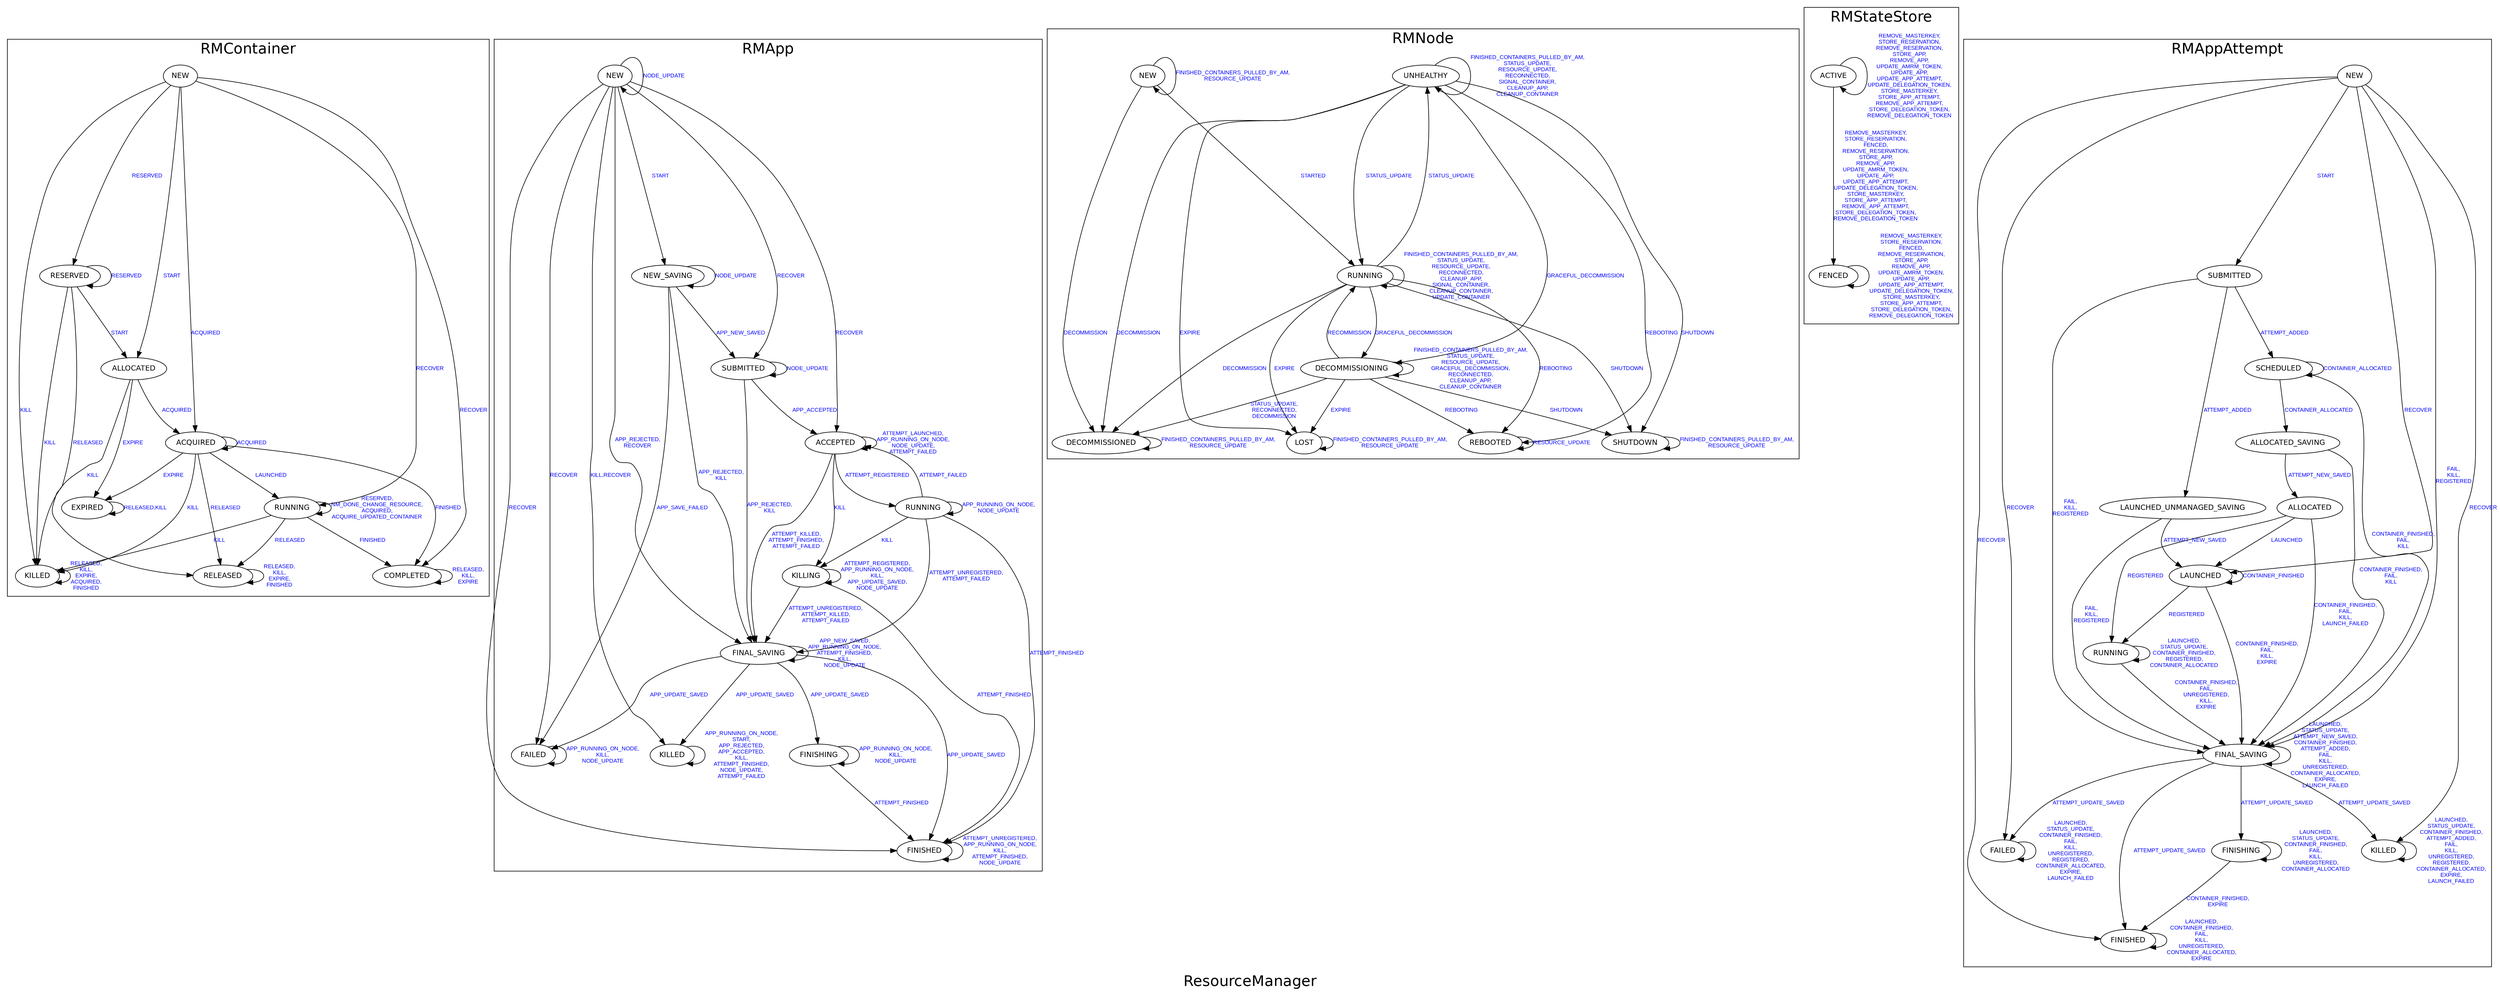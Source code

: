 digraph ResourceManager {
graph [ label="ResourceManager", fontsize=24, fontname=Helvetica];
node [fontsize=12, fontname=Helvetica];
edge [fontsize=9, fontcolor=blue, fontname=Arial];
subgraph cluster_RMContainer {
label="RMContainer"
  "RMContainer.KILLED" [ label = KILLED ];
  "RMContainer.KILLED" -> "RMContainer.KILLED" [ label = "RELEASED,\nKILL,\nEXPIRE,\nACQUIRED,\nFINISHED" ];
  "RMContainer.EXPIRED" [ label = EXPIRED ];
  "RMContainer.EXPIRED" -> "RMContainer.EXPIRED" [ label = "RELEASED,KILL" ];
  "RMContainer.RESERVED" [ label = RESERVED ];
  "RMContainer.RESERVED" -> "RMContainer.RELEASED" [ label = "RELEASED" ];
  "RMContainer.RESERVED" -> "RMContainer.RESERVED" [ label = "RESERVED" ];
  "RMContainer.RESERVED" -> "RMContainer.KILLED" [ label = "KILL" ];
  "RMContainer.RESERVED" -> "RMContainer.ALLOCATED" [ label = "START" ];
  "RMContainer.RUNNING" [ label = RUNNING ];
  "RMContainer.RUNNING" -> "RMContainer.RELEASED" [ label = "RELEASED" ];
  "RMContainer.RUNNING" -> "RMContainer.RUNNING" [ label = "RESERVED,\nNM_DONE_CHANGE_RESOURCE,\nACQUIRED,\nACQUIRE_UPDATED_CONTAINER" ];
  "RMContainer.RUNNING" -> "RMContainer.KILLED" [ label = "KILL" ];
  "RMContainer.RUNNING" -> "RMContainer.COMPLETED" [ label = "FINISHED" ];
  "RMContainer.COMPLETED" [ label = COMPLETED ];
  "RMContainer.COMPLETED" -> "RMContainer.COMPLETED" [ label = "RELEASED,\nKILL,\nEXPIRE" ];
  "RMContainer.ACQUIRED" [ label = ACQUIRED ];
  "RMContainer.ACQUIRED" -> "RMContainer.RELEASED" [ label = "RELEASED" ];
  "RMContainer.ACQUIRED" -> "RMContainer.RUNNING" [ label = "LAUNCHED" ];
  "RMContainer.ACQUIRED" -> "RMContainer.KILLED" [ label = "KILL" ];
  "RMContainer.ACQUIRED" -> "RMContainer.EXPIRED" [ label = "EXPIRE" ];
  "RMContainer.ACQUIRED" -> "RMContainer.ACQUIRED" [ label = "ACQUIRED" ];
  "RMContainer.ACQUIRED" -> "RMContainer.COMPLETED" [ label = "FINISHED" ];
  "RMContainer.RELEASED" [ label = RELEASED ];
  "RMContainer.RELEASED" -> "RMContainer.RELEASED" [ label = "RELEASED,\nKILL,\nEXPIRE,\nFINISHED" ];
  "RMContainer.ALLOCATED" [ label = ALLOCATED ];
  "RMContainer.ALLOCATED" -> "RMContainer.KILLED" [ label = "KILL" ];
  "RMContainer.ALLOCATED" -> "RMContainer.EXPIRED" [ label = "EXPIRE" ];
  "RMContainer.ALLOCATED" -> "RMContainer.ACQUIRED" [ label = "ACQUIRED" ];
  "RMContainer.NEW" [ label = NEW ];
  "RMContainer.NEW" -> "RMContainer.RESERVED" [ label = "RESERVED" ];
  "RMContainer.NEW" -> "RMContainer.KILLED" [ label = "KILL" ];
  "RMContainer.NEW" -> "RMContainer.ALLOCATED" [ label = "START" ];
  "RMContainer.NEW" -> "RMContainer.RUNNING" [ label = "RECOVER" ];
  "RMContainer.NEW" -> "RMContainer.COMPLETED" [ label = "RECOVER" ];
  "RMContainer.NEW" -> "RMContainer.ACQUIRED" [ label = "ACQUIRED" ];
}

subgraph cluster_RMApp {
label="RMApp"
  "RMApp.FAILED" [ label = FAILED ];
  "RMApp.FAILED" -> "RMApp.FAILED" [ label = "APP_RUNNING_ON_NODE,\nKILL,\nNODE_UPDATE" ];
  "RMApp.FINISHED" [ label = FINISHED ];
  "RMApp.FINISHED" -> "RMApp.FINISHED" [ label = "ATTEMPT_UNREGISTERED,\nAPP_RUNNING_ON_NODE,\nKILL,\nATTEMPT_FINISHED,\nNODE_UPDATE" ];
  "RMApp.NEW" [ label = NEW ];
  "RMApp.NEW" -> "RMApp.NEW_SAVING" [ label = "START" ];
  "RMApp.NEW" -> "RMApp.FINAL_SAVING" [ label = "APP_REJECTED,\nRECOVER" ];
  "RMApp.NEW" -> "RMApp.KILLED" [ label = "KILL,RECOVER" ];
  "RMApp.NEW" -> "RMApp.NEW" [ label = "NODE_UPDATE" ];
  "RMApp.NEW" -> "RMApp.SUBMITTED" [ label = "RECOVER" ];
  "RMApp.NEW" -> "RMApp.ACCEPTED" [ label = "RECOVER" ];
  "RMApp.NEW" -> "RMApp.FINISHED" [ label = "RECOVER" ];
  "RMApp.NEW" -> "RMApp.FAILED" [ label = "RECOVER" ];
  "RMApp.KILLED" [ label = KILLED ];
  "RMApp.KILLED" -> "RMApp.KILLED" [ label = "APP_RUNNING_ON_NODE,\nSTART,\nAPP_REJECTED,\nAPP_ACCEPTED,\nKILL,\nATTEMPT_FINISHED,\nNODE_UPDATE,\nATTEMPT_FAILED" ];
  "RMApp.SUBMITTED" [ label = SUBMITTED ];
  "RMApp.SUBMITTED" -> "RMApp.FINAL_SAVING" [ label = "APP_REJECTED,\nKILL" ];
  "RMApp.SUBMITTED" -> "RMApp.ACCEPTED" [ label = "APP_ACCEPTED" ];
  "RMApp.SUBMITTED" -> "RMApp.SUBMITTED" [ label = "NODE_UPDATE" ];
  "RMApp.ACCEPTED" [ label = ACCEPTED ];
  "RMApp.ACCEPTED" -> "RMApp.RUNNING" [ label = "ATTEMPT_REGISTERED" ];
  "RMApp.ACCEPTED" -> "RMApp.ACCEPTED" [ label = "ATTEMPT_LAUNCHED,\nAPP_RUNNING_ON_NODE,\nNODE_UPDATE,\nATTEMPT_FAILED" ];
  "RMApp.ACCEPTED" -> "RMApp.FINAL_SAVING" [ label = "ATTEMPT_KILLED,\nATTEMPT_FINISHED,\nATTEMPT_FAILED" ];
  "RMApp.ACCEPTED" -> "RMApp.KILLING" [ label = "KILL" ];
  "RMApp.RUNNING" [ label = RUNNING ];
  "RMApp.RUNNING" -> "RMApp.FINAL_SAVING" [ label = "ATTEMPT_UNREGISTERED,\nATTEMPT_FAILED" ];
  "RMApp.RUNNING" -> "RMApp.RUNNING" [ label = "APP_RUNNING_ON_NODE,\nNODE_UPDATE" ];
  "RMApp.RUNNING" -> "RMApp.FINISHED" [ label = "ATTEMPT_FINISHED" ];
  "RMApp.RUNNING" -> "RMApp.KILLING" [ label = "KILL" ];
  "RMApp.RUNNING" -> "RMApp.ACCEPTED" [ label = "ATTEMPT_FAILED" ];
  "RMApp.KILLING" [ label = KILLING ];
  "RMApp.KILLING" -> "RMApp.KILLING" [ label = "ATTEMPT_REGISTERED,\nAPP_RUNNING_ON_NODE,\nKILL,\nAPP_UPDATE_SAVED,\nNODE_UPDATE" ];
  "RMApp.KILLING" -> "RMApp.FINAL_SAVING" [ label = "ATTEMPT_UNREGISTERED,\nATTEMPT_KILLED,\nATTEMPT_FAILED" ];
  "RMApp.KILLING" -> "RMApp.FINISHED" [ label = "ATTEMPT_FINISHED" ];
  "RMApp.FINISHING" [ label = FINISHING ];
  "RMApp.FINISHING" -> "RMApp.FINISHING" [ label = "APP_RUNNING_ON_NODE,\nKILL,\nNODE_UPDATE" ];
  "RMApp.FINISHING" -> "RMApp.FINISHED" [ label = "ATTEMPT_FINISHED" ];
  "RMApp.FINAL_SAVING" [ label = FINAL_SAVING ];
  "RMApp.FINAL_SAVING" -> "RMApp.FINAL_SAVING" [ label = "APP_NEW_SAVED,\nAPP_RUNNING_ON_NODE,\nATTEMPT_FINISHED,\nKILL,\nNODE_UPDATE" ];
  "RMApp.FINAL_SAVING" -> "RMApp.FINISHING" [ label = "APP_UPDATE_SAVED" ];
  "RMApp.FINAL_SAVING" -> "RMApp.FINISHED" [ label = "APP_UPDATE_SAVED" ];
  "RMApp.FINAL_SAVING" -> "RMApp.FAILED" [ label = "APP_UPDATE_SAVED" ];
  "RMApp.FINAL_SAVING" -> "RMApp.KILLED" [ label = "APP_UPDATE_SAVED" ];
  "RMApp.NEW_SAVING" [ label = NEW_SAVING ];
  "RMApp.NEW_SAVING" -> "RMApp.SUBMITTED" [ label = "APP_NEW_SAVED" ];
  "RMApp.NEW_SAVING" -> "RMApp.FINAL_SAVING" [ label = "APP_REJECTED,\nKILL" ];
  "RMApp.NEW_SAVING" -> "RMApp.FAILED" [ label = "APP_SAVE_FAILED" ];
  "RMApp.NEW_SAVING" -> "RMApp.NEW_SAVING" [ label = "NODE_UPDATE" ];
}

subgraph cluster_RMNode {
label="RMNode"
  "RMNode.UNHEALTHY" [ label = UNHEALTHY ];
  "RMNode.UNHEALTHY" -> "RMNode.LOST" [ label = "EXPIRE" ];
  "RMNode.UNHEALTHY" -> "RMNode.UNHEALTHY" [ label = "FINISHED_CONTAINERS_PULLED_BY_AM,\nSTATUS_UPDATE,\nRESOURCE_UPDATE,\nRECONNECTED,\nSIGNAL_CONTAINER,\nCLEANUP_APP,\nCLEANUP_CONTAINER" ];
  "RMNode.UNHEALTHY" -> "RMNode.RUNNING" [ label = "STATUS_UPDATE" ];
  "RMNode.UNHEALTHY" -> "RMNode.DECOMMISSIONING" [ label = "GRACEFUL_DECOMMISSION" ];
  "RMNode.UNHEALTHY" -> "RMNode.REBOOTED" [ label = "REBOOTING" ];
  "RMNode.UNHEALTHY" -> "RMNode.SHUTDOWN" [ label = "SHUTDOWN" ];
  "RMNode.UNHEALTHY" -> "RMNode.DECOMMISSIONED" [ label = "DECOMMISSION" ];
  "RMNode.SHUTDOWN" [ label = SHUTDOWN ];
  "RMNode.SHUTDOWN" -> "RMNode.SHUTDOWN" [ label = "FINISHED_CONTAINERS_PULLED_BY_AM,\nRESOURCE_UPDATE" ];
  "RMNode.LOST" [ label = LOST ];
  "RMNode.LOST" -> "RMNode.LOST" [ label = "FINISHED_CONTAINERS_PULLED_BY_AM,\nRESOURCE_UPDATE" ];
  "RMNode.REBOOTED" [ label = REBOOTED ];
  "RMNode.REBOOTED" -> "RMNode.REBOOTED" [ label = "RESOURCE_UPDATE" ];
  "RMNode.NEW" [ label = NEW ];
  "RMNode.NEW" -> "RMNode.RUNNING" [ label = "STARTED" ];
  "RMNode.NEW" -> "RMNode.NEW" [ label = "FINISHED_CONTAINERS_PULLED_BY_AM,\nRESOURCE_UPDATE" ];
  "RMNode.NEW" -> "RMNode.DECOMMISSIONED" [ label = "DECOMMISSION" ];
  "RMNode.DECOMMISSIONED" [ label = DECOMMISSIONED ];
  "RMNode.DECOMMISSIONED" -> "RMNode.DECOMMISSIONED" [ label = "FINISHED_CONTAINERS_PULLED_BY_AM,\nRESOURCE_UPDATE" ];
  "RMNode.RUNNING" [ label = RUNNING ];
  "RMNode.RUNNING" -> "RMNode.RUNNING" [ label = "FINISHED_CONTAINERS_PULLED_BY_AM,\nSTATUS_UPDATE,\nRESOURCE_UPDATE,\nRECONNECTED,\nCLEANUP_APP,\nSIGNAL_CONTAINER,\nCLEANUP_CONTAINER,\nUPDATE_CONTAINER" ];
  "RMNode.RUNNING" -> "RMNode.UNHEALTHY" [ label = "STATUS_UPDATE" ];
  "RMNode.RUNNING" -> "RMNode.DECOMMISSIONING" [ label = "GRACEFUL_DECOMMISSION" ];
  "RMNode.RUNNING" -> "RMNode.REBOOTED" [ label = "REBOOTING" ];
  "RMNode.RUNNING" -> "RMNode.SHUTDOWN" [ label = "SHUTDOWN" ];
  "RMNode.RUNNING" -> "RMNode.DECOMMISSIONED" [ label = "DECOMMISSION" ];
  "RMNode.RUNNING" -> "RMNode.LOST" [ label = "EXPIRE" ];
  "RMNode.DECOMMISSIONING" [ label = DECOMMISSIONING ];
  "RMNode.DECOMMISSIONING" -> "RMNode.LOST" [ label = "EXPIRE" ];
  "RMNode.DECOMMISSIONING" -> "RMNode.DECOMMISSIONING" [ label = "FINISHED_CONTAINERS_PULLED_BY_AM,\nSTATUS_UPDATE,\nRESOURCE_UPDATE,\nGRACEFUL_DECOMMISSION,\nRECONNECTED,\nCLEANUP_APP,\nCLEANUP_CONTAINER" ];
  "RMNode.DECOMMISSIONING" -> "RMNode.RUNNING" [ label = "RECOMMISSION" ];
  "RMNode.DECOMMISSIONING" -> "RMNode.DECOMMISSIONED" [ label = "STATUS_UPDATE,\nRECONNECTED,\nDECOMMISSION" ];
  "RMNode.DECOMMISSIONING" -> "RMNode.REBOOTED" [ label = "REBOOTING" ];
  "RMNode.DECOMMISSIONING" -> "RMNode.SHUTDOWN" [ label = "SHUTDOWN" ];
}

subgraph cluster_RMStateStore {
label="RMStateStore"
  "RMStateStore.ACTIVE" [ label = ACTIVE ];
  "RMStateStore.ACTIVE" -> "RMStateStore.ACTIVE" [ label = "REMOVE_MASTERKEY,\nSTORE_RESERVATION,\nREMOVE_RESERVATION,\nSTORE_APP,\nREMOVE_APP,\nUPDATE_AMRM_TOKEN,\nUPDATE_APP,\nUPDATE_APP_ATTEMPT,\nUPDATE_DELEGATION_TOKEN,\nSTORE_MASTERKEY,\nSTORE_APP_ATTEMPT,\nREMOVE_APP_ATTEMPT,\nSTORE_DELEGATION_TOKEN,\nREMOVE_DELEGATION_TOKEN" ];
  "RMStateStore.ACTIVE" -> "RMStateStore.FENCED" [ label = "REMOVE_MASTERKEY,\nSTORE_RESERVATION,\nFENCED,\nREMOVE_RESERVATION,\nSTORE_APP,\nREMOVE_APP,\nUPDATE_AMRM_TOKEN,\nUPDATE_APP,\nUPDATE_APP_ATTEMPT,\nUPDATE_DELEGATION_TOKEN,\nSTORE_MASTERKEY,\nSTORE_APP_ATTEMPT,\nREMOVE_APP_ATTEMPT,\nSTORE_DELEGATION_TOKEN,\nREMOVE_DELEGATION_TOKEN" ];
  "RMStateStore.FENCED" [ label = FENCED ];
  "RMStateStore.FENCED" -> "RMStateStore.FENCED" [ label = "REMOVE_MASTERKEY,\nSTORE_RESERVATION,\nFENCED,\nREMOVE_RESERVATION,\nSTORE_APP,\nREMOVE_APP,\nUPDATE_AMRM_TOKEN,\nUPDATE_APP,\nUPDATE_APP_ATTEMPT,\nUPDATE_DELEGATION_TOKEN,\nSTORE_MASTERKEY,\nSTORE_APP_ATTEMPT,\nSTORE_DELEGATION_TOKEN,\nREMOVE_DELEGATION_TOKEN" ];
}

subgraph cluster_RMAppAttempt {
label="RMAppAttempt"
  "RMAppAttempt.NEW" [ label = NEW ];
  "RMAppAttempt.NEW" -> "RMAppAttempt.FINAL_SAVING" [ label = "FAIL,\nKILL,\nREGISTERED" ];
  "RMAppAttempt.NEW" -> "RMAppAttempt.LAUNCHED" [ label = "RECOVER" ];
  "RMAppAttempt.NEW" -> "RMAppAttempt.FAILED" [ label = "RECOVER" ];
  "RMAppAttempt.NEW" -> "RMAppAttempt.FINISHED" [ label = "RECOVER" ];
  "RMAppAttempt.NEW" -> "RMAppAttempt.KILLED" [ label = "RECOVER" ];
  "RMAppAttempt.NEW" -> "RMAppAttempt.SUBMITTED" [ label = "START" ];
  "RMAppAttempt.LAUNCHED" [ label = LAUNCHED ];
  "RMAppAttempt.LAUNCHED" -> "RMAppAttempt.LAUNCHED" [ label = "CONTAINER_FINISHED" ];
  "RMAppAttempt.LAUNCHED" -> "RMAppAttempt.FINAL_SAVING" [ label = "CONTAINER_FINISHED,\nFAIL,\nKILL,\nEXPIRE" ];
  "RMAppAttempt.LAUNCHED" -> "RMAppAttempt.RUNNING" [ label = "REGISTERED" ];
  "RMAppAttempt.FINISHED" [ label = FINISHED ];
  "RMAppAttempt.FINISHED" -> "RMAppAttempt.FINISHED" [ label = "LAUNCHED,\nCONTAINER_FINISHED,\nFAIL,\nKILL,\nUNREGISTERED,\nCONTAINER_ALLOCATED,\nEXPIRE" ];
  "RMAppAttempt.KILLED" [ label = KILLED ];
  "RMAppAttempt.KILLED" -> "RMAppAttempt.KILLED" [ label = "LAUNCHED,\nSTATUS_UPDATE,\nCONTAINER_FINISHED,\nATTEMPT_ADDED,\nFAIL,\nKILL,\nUNREGISTERED,\nREGISTERED,\nCONTAINER_ALLOCATED,\nEXPIRE,\nLAUNCH_FAILED" ];
  "RMAppAttempt.ALLOCATED_SAVING" [ label = ALLOCATED_SAVING ];
  "RMAppAttempt.ALLOCATED_SAVING" -> "RMAppAttempt.ALLOCATED" [ label = "ATTEMPT_NEW_SAVED" ];
  "RMAppAttempt.ALLOCATED_SAVING" -> "RMAppAttempt.FINAL_SAVING" [ label = "CONTAINER_FINISHED,\nFAIL,\nKILL" ];
  "RMAppAttempt.SCHEDULED" [ label = SCHEDULED ];
  "RMAppAttempt.SCHEDULED" -> "RMAppAttempt.FINAL_SAVING" [ label = "CONTAINER_FINISHED,\nFAIL,\nKILL" ];
  "RMAppAttempt.SCHEDULED" -> "RMAppAttempt.SCHEDULED" [ label = "CONTAINER_ALLOCATED" ];
  "RMAppAttempt.SCHEDULED" -> "RMAppAttempt.ALLOCATED_SAVING" [ label = "CONTAINER_ALLOCATED" ];
  "RMAppAttempt.SUBMITTED" [ label = SUBMITTED ];
  "RMAppAttempt.SUBMITTED" -> "RMAppAttempt.SCHEDULED" [ label = "ATTEMPT_ADDED" ];
  "RMAppAttempt.SUBMITTED" -> "RMAppAttempt.LAUNCHED_UNMANAGED_SAVING" [ label = "ATTEMPT_ADDED" ];
  "RMAppAttempt.SUBMITTED" -> "RMAppAttempt.FINAL_SAVING" [ label = "FAIL,\nKILL,\nREGISTERED" ];
  "RMAppAttempt.LAUNCHED_UNMANAGED_SAVING" [ label = LAUNCHED_UNMANAGED_SAVING ];
  "RMAppAttempt.LAUNCHED_UNMANAGED_SAVING" -> "RMAppAttempt.LAUNCHED" [ label = "ATTEMPT_NEW_SAVED" ];
  "RMAppAttempt.LAUNCHED_UNMANAGED_SAVING" -> "RMAppAttempt.FINAL_SAVING" [ label = "FAIL,\nKILL,\nREGISTERED" ];
  "RMAppAttempt.FINISHING" [ label = FINISHING ];
  "RMAppAttempt.FINISHING" -> "RMAppAttempt.FINISHING" [ label = "LAUNCHED,\nSTATUS_UPDATE,\nCONTAINER_FINISHED,\nFAIL,\nKILL,\nUNREGISTERED,\nCONTAINER_ALLOCATED" ];
  "RMAppAttempt.FINISHING" -> "RMAppAttempt.FINISHED" [ label = "CONTAINER_FINISHED,\nEXPIRE" ];
  "RMAppAttempt.ALLOCATED" [ label = ALLOCATED ];
  "RMAppAttempt.ALLOCATED" -> "RMAppAttempt.LAUNCHED" [ label = "LAUNCHED" ];
  "RMAppAttempt.ALLOCATED" -> "RMAppAttempt.FINAL_SAVING" [ label = "CONTAINER_FINISHED,\nFAIL,\nKILL,\nLAUNCH_FAILED" ];
  "RMAppAttempt.ALLOCATED" -> "RMAppAttempt.RUNNING" [ label = "REGISTERED" ];
  "RMAppAttempt.RUNNING" [ label = RUNNING ];
  "RMAppAttempt.RUNNING" -> "RMAppAttempt.RUNNING" [ label = "LAUNCHED,\nSTATUS_UPDATE,\nCONTAINER_FINISHED,\nREGISTERED,\nCONTAINER_ALLOCATED" ];
  "RMAppAttempt.RUNNING" -> "RMAppAttempt.FINAL_SAVING" [ label = "CONTAINER_FINISHED,\nFAIL,\nUNREGISTERED,\nKILL,\nEXPIRE" ];
  "RMAppAttempt.FINAL_SAVING" [ label = FINAL_SAVING ];
  "RMAppAttempt.FINAL_SAVING" -> "RMAppAttempt.FINAL_SAVING" [ label = "LAUNCHED,\nSTATUS_UPDATE,\nATTEMPT_NEW_SAVED,\nCONTAINER_FINISHED,\nATTEMPT_ADDED,\nFAIL,\nKILL,\nUNREGISTERED,\nCONTAINER_ALLOCATED,\nEXPIRE,\nLAUNCH_FAILED" ];
  "RMAppAttempt.FINAL_SAVING" -> "RMAppAttempt.FAILED" [ label = "ATTEMPT_UPDATE_SAVED" ];
  "RMAppAttempt.FINAL_SAVING" -> "RMAppAttempt.FINISHING" [ label = "ATTEMPT_UPDATE_SAVED" ];
  "RMAppAttempt.FINAL_SAVING" -> "RMAppAttempt.FINISHED" [ label = "ATTEMPT_UPDATE_SAVED" ];
  "RMAppAttempt.FINAL_SAVING" -> "RMAppAttempt.KILLED" [ label = "ATTEMPT_UPDATE_SAVED" ];
  "RMAppAttempt.FAILED" [ label = FAILED ];
  "RMAppAttempt.FAILED" -> "RMAppAttempt.FAILED" [ label = "LAUNCHED,\nSTATUS_UPDATE,\nCONTAINER_FINISHED,\nFAIL,\nKILL,\nUNREGISTERED,\nREGISTERED,\nCONTAINER_ALLOCATED,\nEXPIRE,\nLAUNCH_FAILED" ];
}

}
